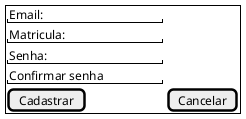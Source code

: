 @startsalt
{+
  "Email:             "
  "Matricula:         "
  "Senha:             "
  "Confirmar senha    "
  [Cadastrar] | [Cancelar]
}
@endsalt
